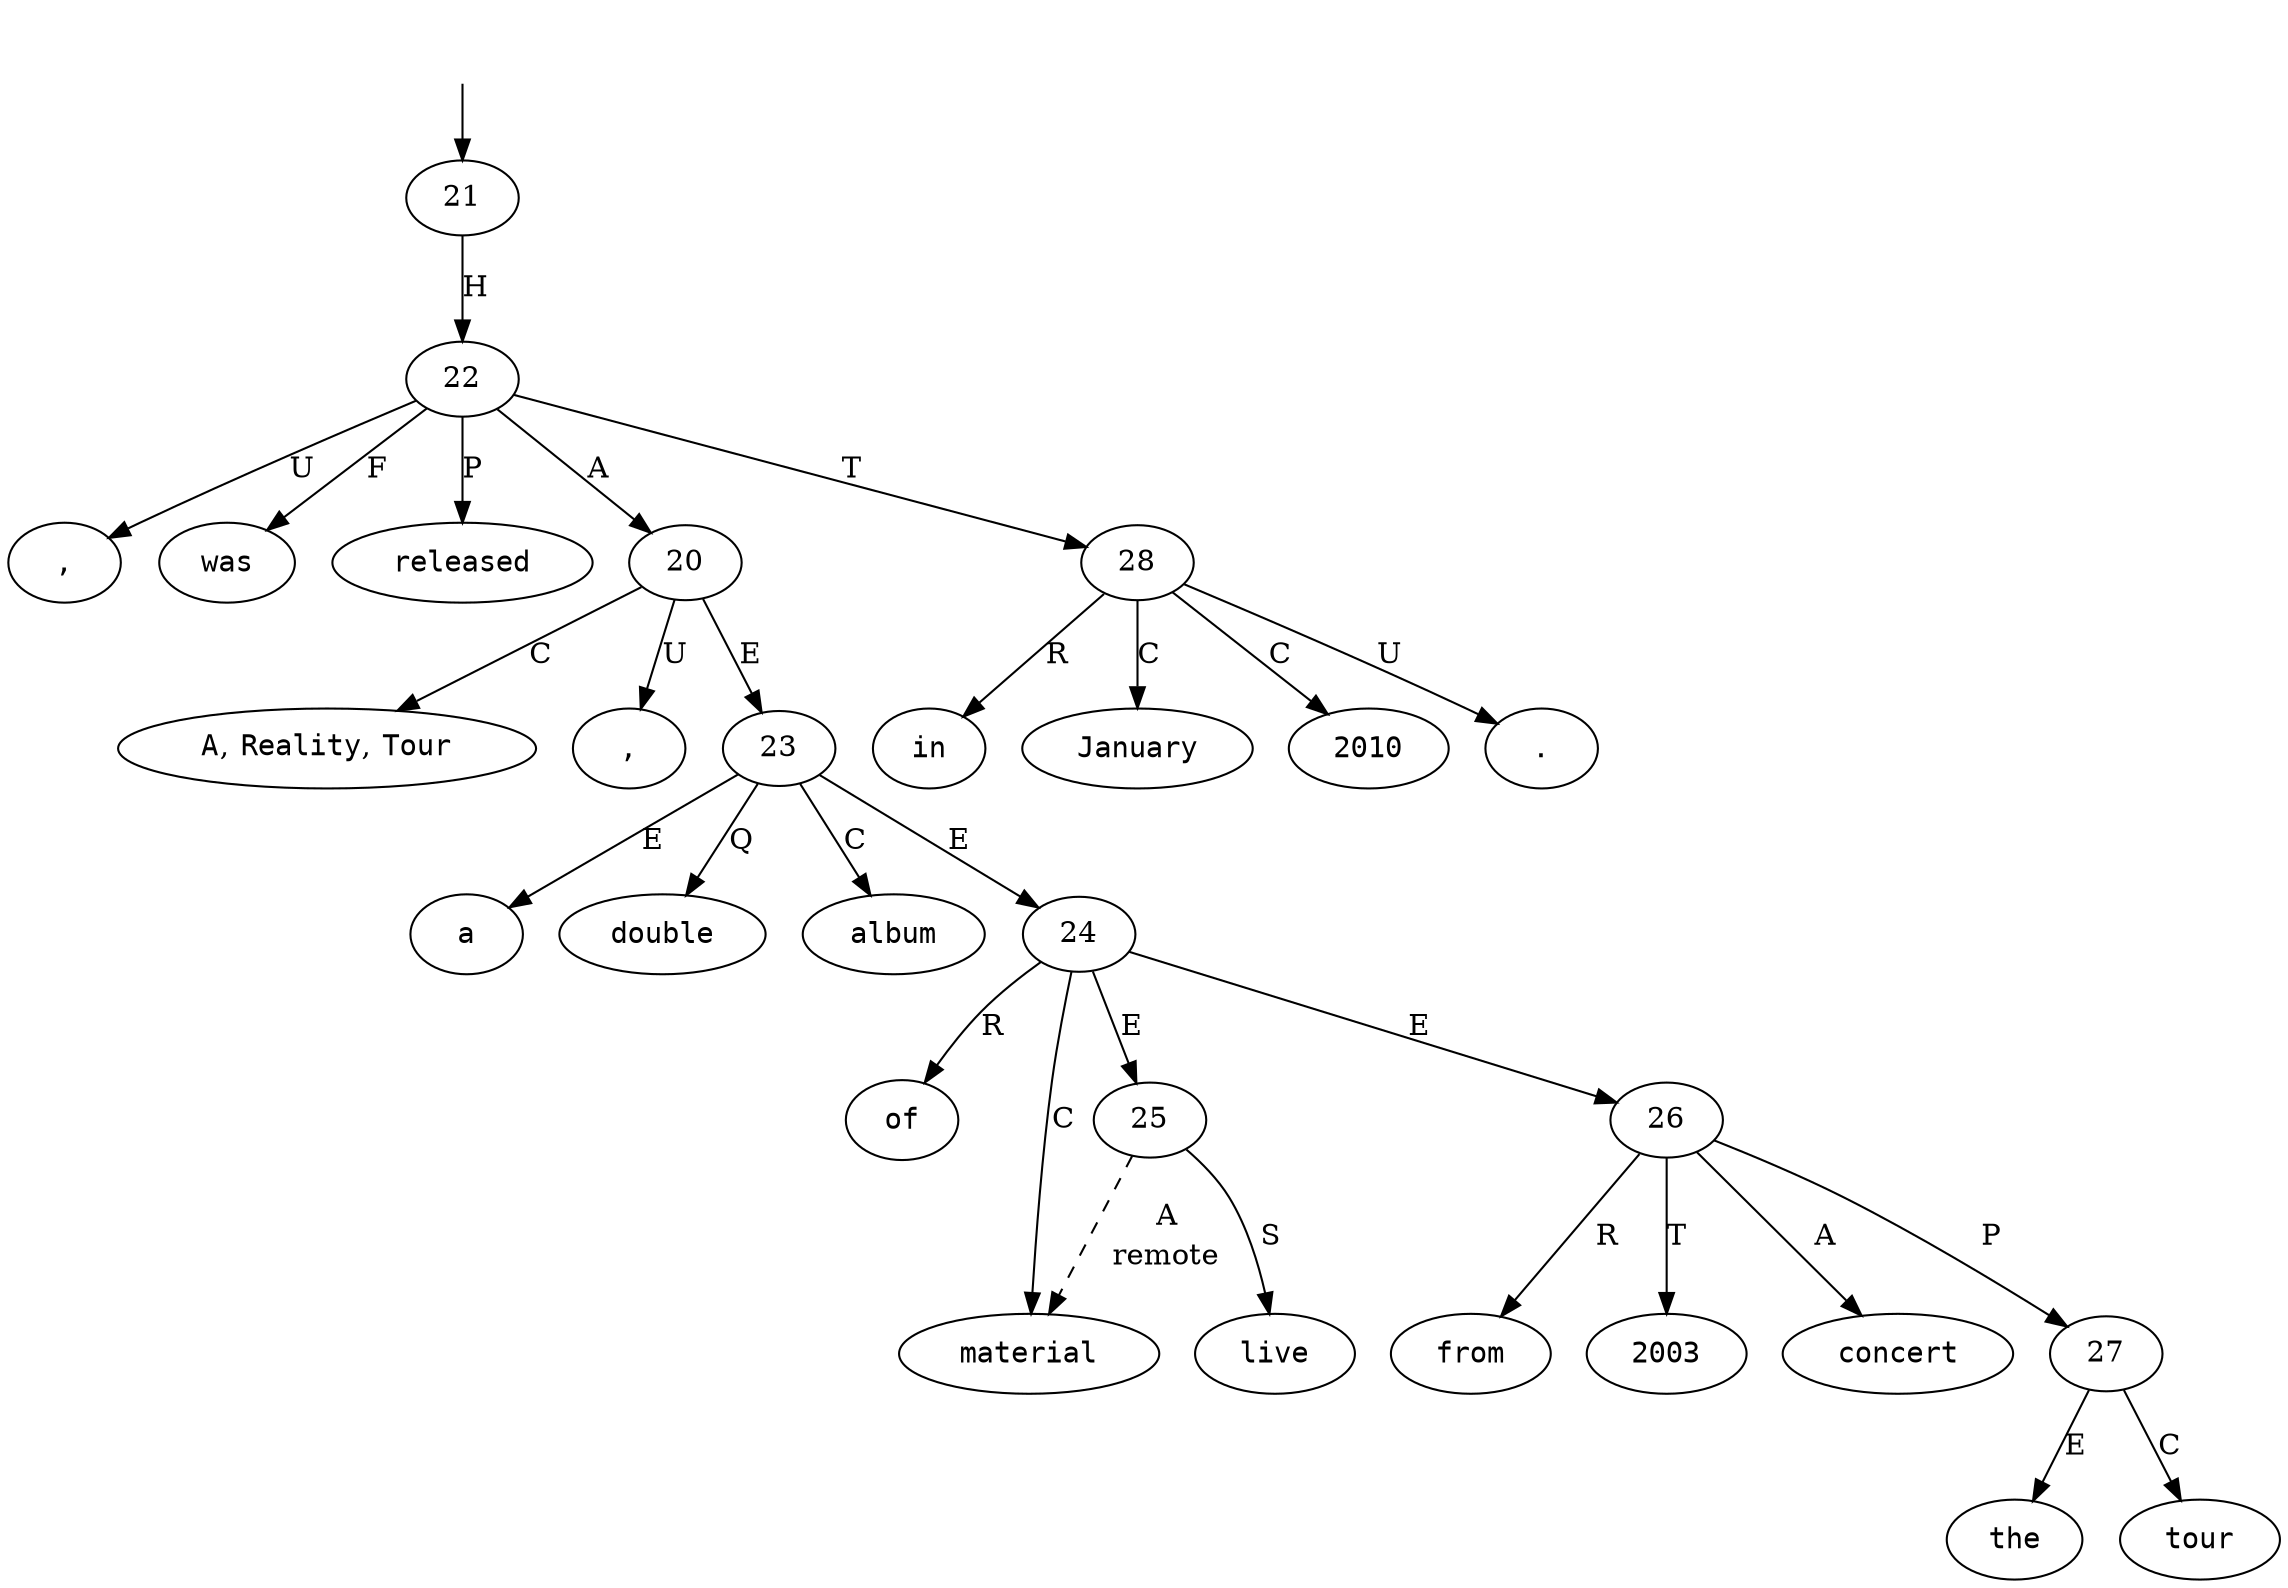 digraph "511007" {
  top [ style=invis ];
  top -> 21;
  0 [ shape=oval, label=<<table align="center" border="0" cellspacing="0"><tr><td colspan="2"><font face="Courier">A</font>,&nbsp;<font face="Courier">Reality</font>,&nbsp;<font face="Courier">Tour</font></td></tr></table>> ];
  1 [ shape=oval, label=<<table align="center" border="0" cellspacing="0"><tr><td colspan="2"><font face="Courier">,</font></td></tr></table>> ];
  2 [ shape=oval, label=<<table align="center" border="0" cellspacing="0"><tr><td colspan="2"><font face="Courier">a</font></td></tr></table>> ];
  3 [ shape=oval, label=<<table align="center" border="0" cellspacing="0"><tr><td colspan="2"><font face="Courier">double</font></td></tr></table>> ];
  4 [ shape=oval, label=<<table align="center" border="0" cellspacing="0"><tr><td colspan="2"><font face="Courier">album</font></td></tr></table>> ];
  5 [ shape=oval, label=<<table align="center" border="0" cellspacing="0"><tr><td colspan="2"><font face="Courier">of</font></td></tr></table>> ];
  6 [ shape=oval, label=<<table align="center" border="0" cellspacing="0"><tr><td colspan="2"><font face="Courier">live</font></td></tr></table>> ];
  7 [ shape=oval, label=<<table align="center" border="0" cellspacing="0"><tr><td colspan="2"><font face="Courier">material</font></td></tr></table>> ];
  8 [ shape=oval, label=<<table align="center" border="0" cellspacing="0"><tr><td colspan="2"><font face="Courier">from</font></td></tr></table>> ];
  9 [ shape=oval, label=<<table align="center" border="0" cellspacing="0"><tr><td colspan="2"><font face="Courier">the</font></td></tr></table>> ];
  10 [ shape=oval, label=<<table align="center" border="0" cellspacing="0"><tr><td colspan="2"><font face="Courier">2003</font></td></tr></table>> ];
  11 [ shape=oval, label=<<table align="center" border="0" cellspacing="0"><tr><td colspan="2"><font face="Courier">concert</font></td></tr></table>> ];
  12 [ shape=oval, label=<<table align="center" border="0" cellspacing="0"><tr><td colspan="2"><font face="Courier">tour</font></td></tr></table>> ];
  13 [ shape=oval, label=<<table align="center" border="0" cellspacing="0"><tr><td colspan="2"><font face="Courier">,</font></td></tr></table>> ];
  14 [ shape=oval, label=<<table align="center" border="0" cellspacing="0"><tr><td colspan="2"><font face="Courier">was</font></td></tr></table>> ];
  15 [ shape=oval, label=<<table align="center" border="0" cellspacing="0"><tr><td colspan="2"><font face="Courier">released</font></td></tr></table>> ];
  16 [ shape=oval, label=<<table align="center" border="0" cellspacing="0"><tr><td colspan="2"><font face="Courier">in</font></td></tr></table>> ];
  17 [ shape=oval, label=<<table align="center" border="0" cellspacing="0"><tr><td colspan="2"><font face="Courier">January</font></td></tr></table>> ];
  18 [ shape=oval, label=<<table align="center" border="0" cellspacing="0"><tr><td colspan="2"><font face="Courier">2010</font></td></tr></table>> ];
  19 [ shape=oval, label=<<table align="center" border="0" cellspacing="0"><tr><td colspan="2"><font face="Courier">.</font></td></tr></table>> ];
  20 -> 0 [ label="C" ];
  20 -> 1 [ label="U" ];
  20 -> 23 [ label="E" ];
  21 -> 22 [ label="H" ];
  22 -> 20 [ label="A" ];
  22 -> 15 [ label="P" ];
  22 -> 28 [ label="T" ];
  22 -> 14 [ label="F" ];
  22 -> 13 [ label="U" ];
  23 -> 4 [ label="C" ];
  23 -> 3 [ label="Q" ];
  23 -> 24 [ label="E" ];
  23 -> 2 [ label="E" ];
  24 -> 25 [ label="E" ];
  24 -> 26 [ label="E" ];
  24 -> 5 [ label="R" ];
  24 -> 7 [ label="C" ];
  25 -> 6 [ label="S" ];
  25 -> 7 [ label=<<table align="center" border="0" cellspacing="0"><tr><td colspan="1">A</td></tr><tr><td>remote</td></tr></table>>, style=dashed ];
  26 -> 8 [ label="R" ];
  26 -> 10 [ label="T" ];
  26 -> 11 [ label="A" ];
  26 -> 27 [ label="P" ];
  27 -> 9 [ label="E" ];
  27 -> 12 [ label="C" ];
  28 -> 17 [ label="C" ];
  28 -> 16 [ label="R" ];
  28 -> 19 [ label="U" ];
  28 -> 18 [ label="C" ];
}

